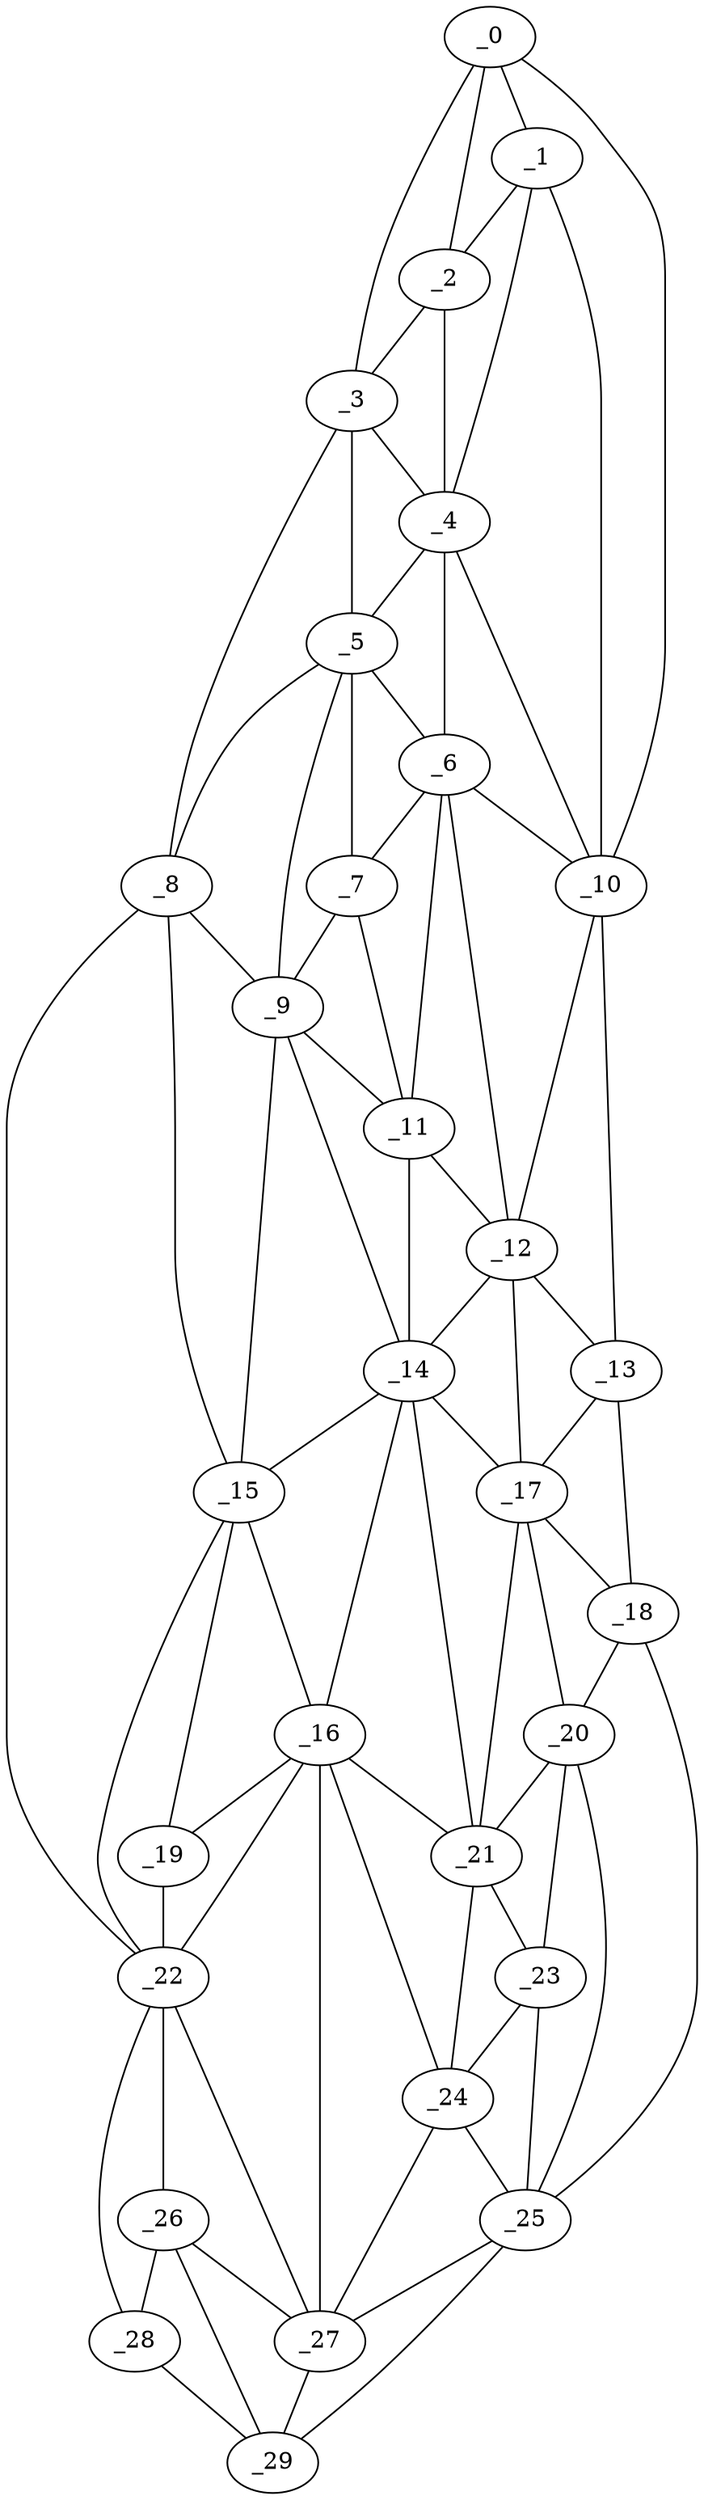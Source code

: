 graph "obj72__330.gxl" {
	_0	 [x=4,
		y=39];
	_1	 [x=16,
		y=41];
	_0 -- _1	 [valence=2];
	_2	 [x=21,
		y=36];
	_0 -- _2	 [valence=1];
	_3	 [x=31,
		y=29];
	_0 -- _3	 [valence=1];
	_10	 [x=57,
		y=87];
	_0 -- _10	 [valence=1];
	_1 -- _2	 [valence=2];
	_4	 [x=36,
		y=49];
	_1 -- _4	 [valence=1];
	_1 -- _10	 [valence=1];
	_2 -- _3	 [valence=1];
	_2 -- _4	 [valence=2];
	_3 -- _4	 [valence=2];
	_5	 [x=44,
		y=38];
	_3 -- _5	 [valence=2];
	_8	 [x=55,
		y=29];
	_3 -- _8	 [valence=1];
	_4 -- _5	 [valence=2];
	_6	 [x=46,
		y=50];
	_4 -- _6	 [valence=1];
	_4 -- _10	 [valence=2];
	_5 -- _6	 [valence=2];
	_7	 [x=51,
		y=46];
	_5 -- _7	 [valence=2];
	_5 -- _8	 [valence=2];
	_9	 [x=56,
		y=35];
	_5 -- _9	 [valence=2];
	_6 -- _7	 [valence=2];
	_6 -- _10	 [valence=2];
	_11	 [x=58,
		y=46];
	_6 -- _11	 [valence=2];
	_12	 [x=67,
		y=83];
	_6 -- _12	 [valence=1];
	_7 -- _9	 [valence=2];
	_7 -- _11	 [valence=2];
	_8 -- _9	 [valence=1];
	_15	 [x=79,
		y=33];
	_8 -- _15	 [valence=2];
	_22	 [x=101,
		y=34];
	_8 -- _22	 [valence=1];
	_9 -- _11	 [valence=2];
	_14	 [x=76,
		y=44];
	_9 -- _14	 [valence=2];
	_9 -- _15	 [valence=1];
	_10 -- _12	 [valence=2];
	_13	 [x=75,
		y=96];
	_10 -- _13	 [valence=1];
	_11 -- _12	 [valence=2];
	_11 -- _14	 [valence=1];
	_12 -- _13	 [valence=1];
	_12 -- _14	 [valence=2];
	_17	 [x=83,
		y=81];
	_12 -- _17	 [valence=2];
	_13 -- _17	 [valence=2];
	_18	 [x=87,
		y=96];
	_13 -- _18	 [valence=1];
	_14 -- _15	 [valence=2];
	_16	 [x=83,
		y=40];
	_14 -- _16	 [valence=2];
	_14 -- _17	 [valence=2];
	_21	 [x=99,
		y=78];
	_14 -- _21	 [valence=2];
	_15 -- _16	 [valence=1];
	_19	 [x=94,
		y=34];
	_15 -- _19	 [valence=2];
	_15 -- _22	 [valence=2];
	_16 -- _19	 [valence=1];
	_16 -- _21	 [valence=2];
	_16 -- _22	 [valence=2];
	_24	 [x=110,
		y=72];
	_16 -- _24	 [valence=2];
	_27	 [x=116,
		y=62];
	_16 -- _27	 [valence=1];
	_17 -- _18	 [valence=2];
	_20	 [x=96,
		y=94];
	_17 -- _20	 [valence=1];
	_17 -- _21	 [valence=1];
	_18 -- _20	 [valence=2];
	_25	 [x=111,
		y=92];
	_18 -- _25	 [valence=1];
	_19 -- _22	 [valence=2];
	_20 -- _21	 [valence=2];
	_23	 [x=106,
		y=87];
	_20 -- _23	 [valence=2];
	_20 -- _25	 [valence=2];
	_21 -- _23	 [valence=1];
	_21 -- _24	 [valence=2];
	_26	 [x=114,
		y=41];
	_22 -- _26	 [valence=1];
	_22 -- _27	 [valence=2];
	_28	 [x=126,
		y=37];
	_22 -- _28	 [valence=1];
	_23 -- _24	 [valence=2];
	_23 -- _25	 [valence=1];
	_24 -- _25	 [valence=2];
	_24 -- _27	 [valence=1];
	_25 -- _27	 [valence=1];
	_29	 [x=126,
		y=49];
	_25 -- _29	 [valence=1];
	_26 -- _27	 [valence=1];
	_26 -- _28	 [valence=2];
	_26 -- _29	 [valence=2];
	_27 -- _29	 [valence=2];
	_28 -- _29	 [valence=1];
}
